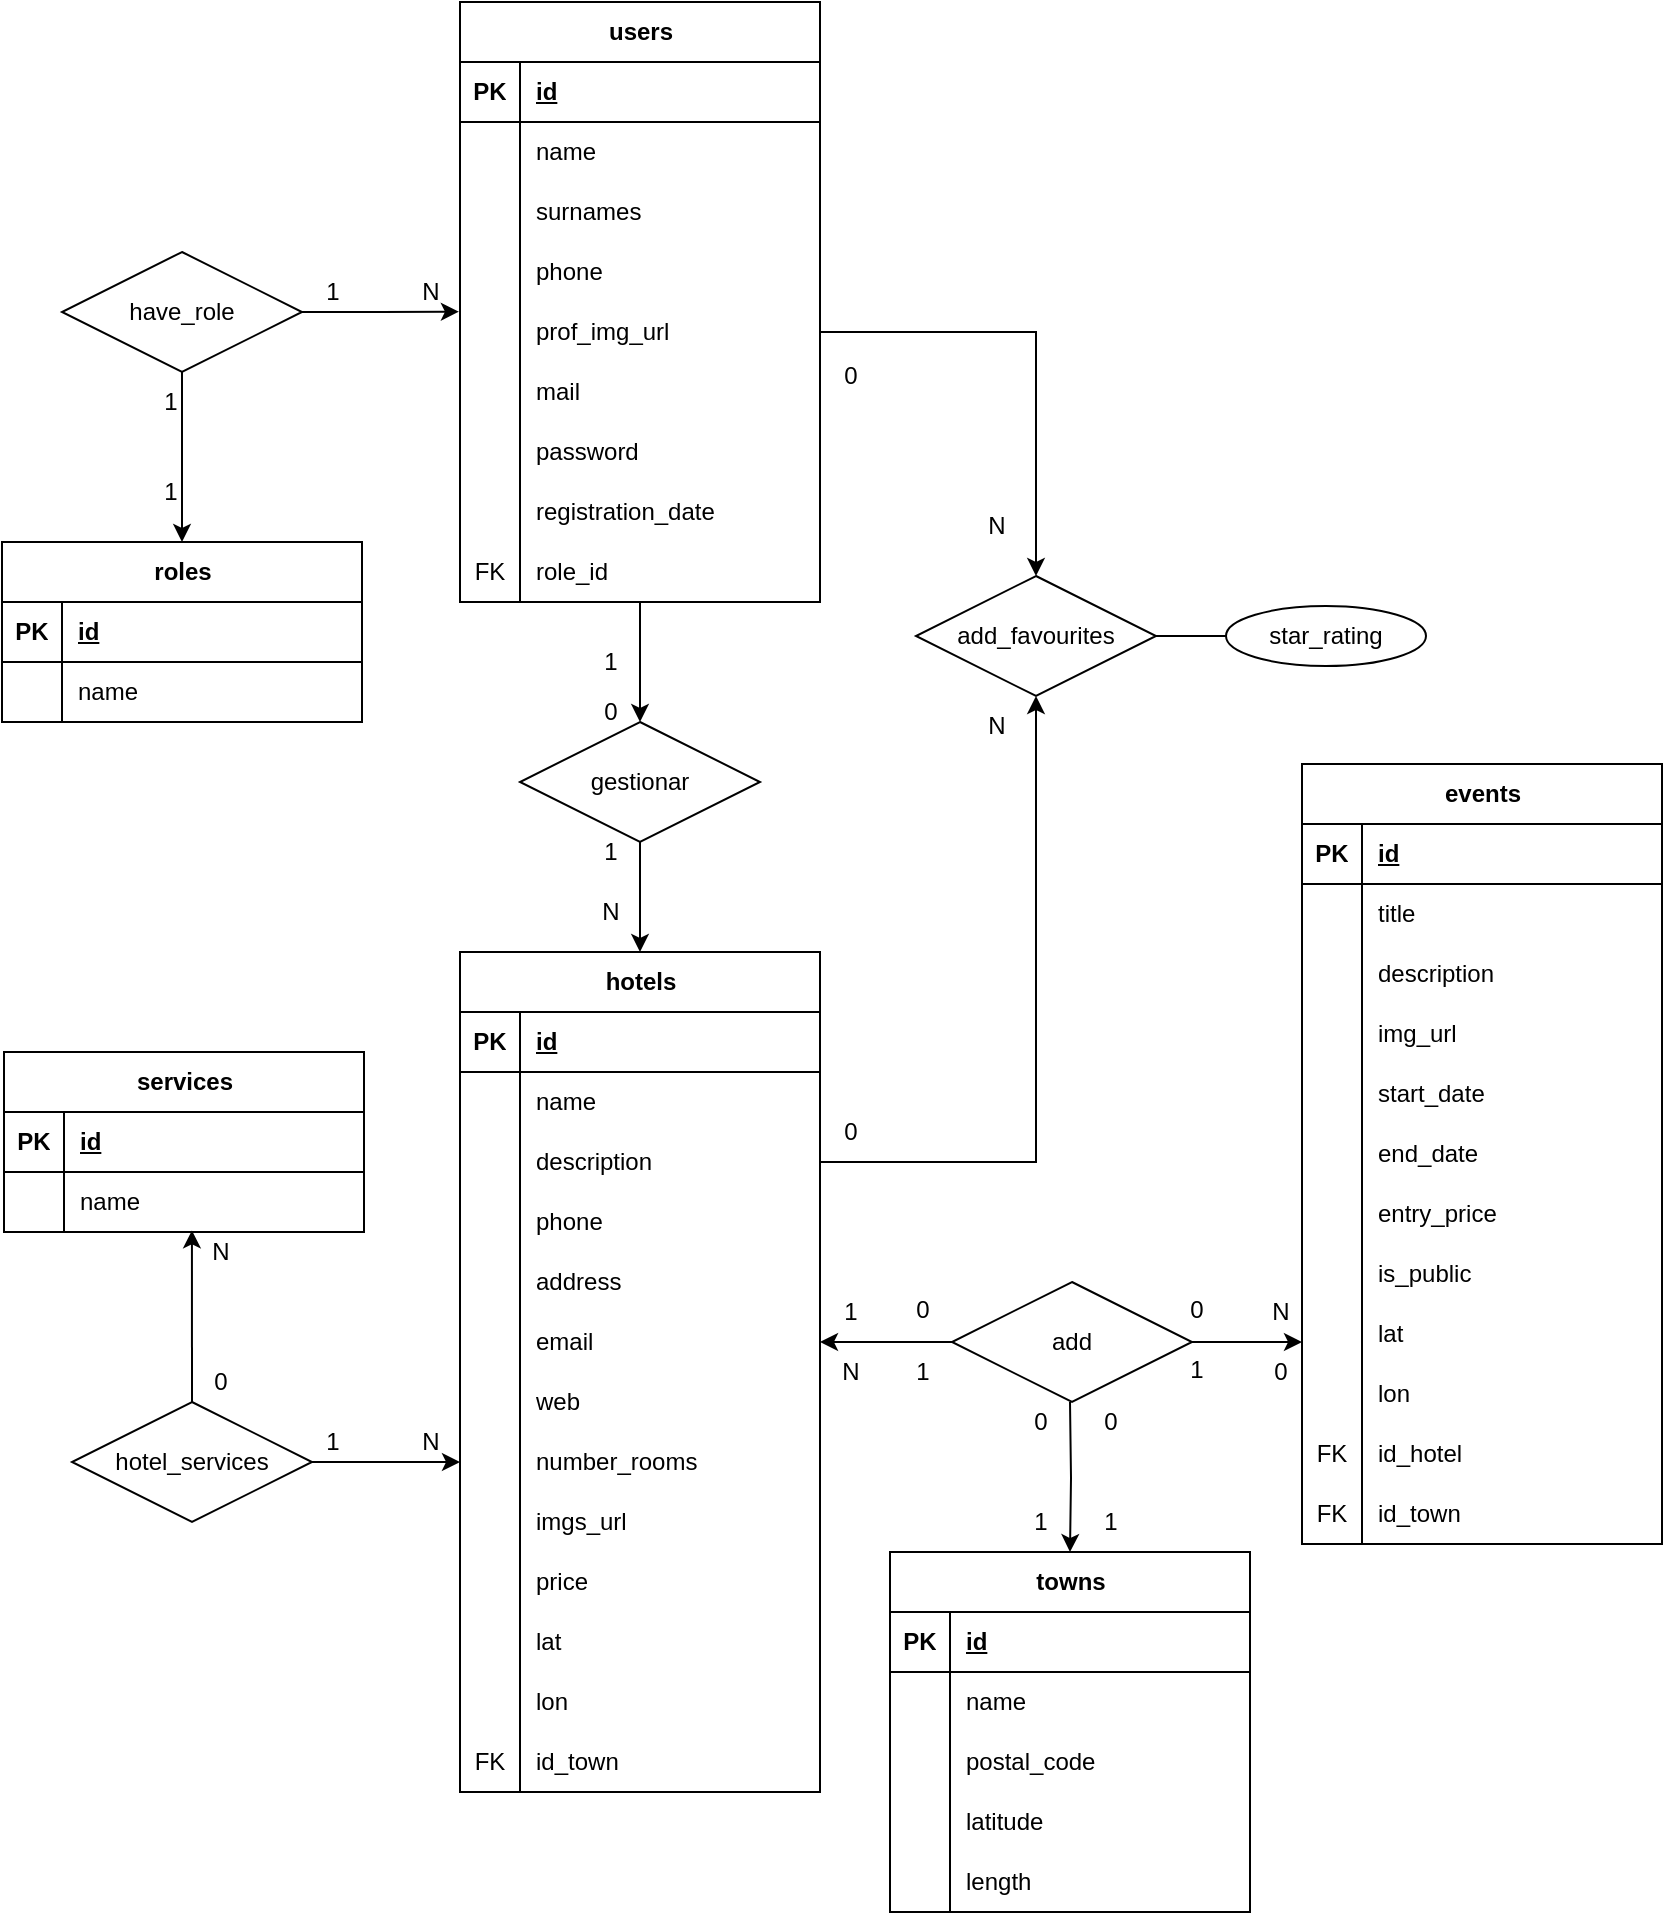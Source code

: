 <mxfile version="22.1.3" type="github">
  <diagram id="R2lEEEUBdFMjLlhIrx00" name="Page-1">
    <mxGraphModel dx="2085" dy="675" grid="1" gridSize="10" guides="1" tooltips="1" connect="1" arrows="1" fold="1" page="1" pageScale="1" pageWidth="850" pageHeight="1100" math="0" shadow="0" extFonts="Permanent Marker^https://fonts.googleapis.com/css?family=Permanent+Marker">
      <root>
        <mxCell id="0" />
        <mxCell id="1" parent="0" />
        <mxCell id="hOJU-VOxT2TKuae6SM4Y-1" value="users" style="shape=table;startSize=30;container=1;collapsible=1;childLayout=tableLayout;fixedRows=1;rowLines=0;fontStyle=1;align=center;resizeLast=1;html=1;" parent="1" vertex="1">
          <mxGeometry x="-610" y="60" width="180" height="300" as="geometry" />
        </mxCell>
        <mxCell id="hOJU-VOxT2TKuae6SM4Y-2" value="" style="shape=tableRow;horizontal=0;startSize=0;swimlaneHead=0;swimlaneBody=0;fillColor=none;collapsible=0;dropTarget=0;points=[[0,0.5],[1,0.5]];portConstraint=eastwest;top=0;left=0;right=0;bottom=1;" parent="hOJU-VOxT2TKuae6SM4Y-1" vertex="1">
          <mxGeometry y="30" width="180" height="30" as="geometry" />
        </mxCell>
        <mxCell id="hOJU-VOxT2TKuae6SM4Y-3" value="PK" style="shape=partialRectangle;connectable=0;fillColor=none;top=0;left=0;bottom=0;right=0;fontStyle=1;overflow=hidden;whiteSpace=wrap;html=1;" parent="hOJU-VOxT2TKuae6SM4Y-2" vertex="1">
          <mxGeometry width="30" height="30" as="geometry">
            <mxRectangle width="30" height="30" as="alternateBounds" />
          </mxGeometry>
        </mxCell>
        <mxCell id="hOJU-VOxT2TKuae6SM4Y-4" value="id" style="shape=partialRectangle;connectable=0;fillColor=none;top=0;left=0;bottom=0;right=0;align=left;spacingLeft=6;fontStyle=5;overflow=hidden;whiteSpace=wrap;html=1;" parent="hOJU-VOxT2TKuae6SM4Y-2" vertex="1">
          <mxGeometry x="30" width="150" height="30" as="geometry">
            <mxRectangle width="150" height="30" as="alternateBounds" />
          </mxGeometry>
        </mxCell>
        <mxCell id="hOJU-VOxT2TKuae6SM4Y-5" value="" style="shape=tableRow;horizontal=0;startSize=0;swimlaneHead=0;swimlaneBody=0;fillColor=none;collapsible=0;dropTarget=0;points=[[0,0.5],[1,0.5]];portConstraint=eastwest;top=0;left=0;right=0;bottom=0;" parent="hOJU-VOxT2TKuae6SM4Y-1" vertex="1">
          <mxGeometry y="60" width="180" height="30" as="geometry" />
        </mxCell>
        <mxCell id="hOJU-VOxT2TKuae6SM4Y-6" value="" style="shape=partialRectangle;connectable=0;fillColor=none;top=0;left=0;bottom=0;right=0;editable=1;overflow=hidden;whiteSpace=wrap;html=1;" parent="hOJU-VOxT2TKuae6SM4Y-5" vertex="1">
          <mxGeometry width="30" height="30" as="geometry">
            <mxRectangle width="30" height="30" as="alternateBounds" />
          </mxGeometry>
        </mxCell>
        <mxCell id="hOJU-VOxT2TKuae6SM4Y-7" value="name" style="shape=partialRectangle;connectable=0;fillColor=none;top=0;left=0;bottom=0;right=0;align=left;spacingLeft=6;overflow=hidden;whiteSpace=wrap;html=1;" parent="hOJU-VOxT2TKuae6SM4Y-5" vertex="1">
          <mxGeometry x="30" width="150" height="30" as="geometry">
            <mxRectangle width="150" height="30" as="alternateBounds" />
          </mxGeometry>
        </mxCell>
        <mxCell id="hOJU-VOxT2TKuae6SM4Y-8" value="" style="shape=tableRow;horizontal=0;startSize=0;swimlaneHead=0;swimlaneBody=0;fillColor=none;collapsible=0;dropTarget=0;points=[[0,0.5],[1,0.5]];portConstraint=eastwest;top=0;left=0;right=0;bottom=0;" parent="hOJU-VOxT2TKuae6SM4Y-1" vertex="1">
          <mxGeometry y="90" width="180" height="30" as="geometry" />
        </mxCell>
        <mxCell id="hOJU-VOxT2TKuae6SM4Y-9" value="" style="shape=partialRectangle;connectable=0;fillColor=none;top=0;left=0;bottom=0;right=0;editable=1;overflow=hidden;whiteSpace=wrap;html=1;" parent="hOJU-VOxT2TKuae6SM4Y-8" vertex="1">
          <mxGeometry width="30" height="30" as="geometry">
            <mxRectangle width="30" height="30" as="alternateBounds" />
          </mxGeometry>
        </mxCell>
        <mxCell id="hOJU-VOxT2TKuae6SM4Y-10" value="surnames" style="shape=partialRectangle;connectable=0;fillColor=none;top=0;left=0;bottom=0;right=0;align=left;spacingLeft=6;overflow=hidden;whiteSpace=wrap;html=1;" parent="hOJU-VOxT2TKuae6SM4Y-8" vertex="1">
          <mxGeometry x="30" width="150" height="30" as="geometry">
            <mxRectangle width="150" height="30" as="alternateBounds" />
          </mxGeometry>
        </mxCell>
        <mxCell id="hOJU-VOxT2TKuae6SM4Y-11" value="" style="shape=tableRow;horizontal=0;startSize=0;swimlaneHead=0;swimlaneBody=0;fillColor=none;collapsible=0;dropTarget=0;points=[[0,0.5],[1,0.5]];portConstraint=eastwest;top=0;left=0;right=0;bottom=0;" parent="hOJU-VOxT2TKuae6SM4Y-1" vertex="1">
          <mxGeometry y="120" width="180" height="30" as="geometry" />
        </mxCell>
        <mxCell id="hOJU-VOxT2TKuae6SM4Y-12" value="" style="shape=partialRectangle;connectable=0;fillColor=none;top=0;left=0;bottom=0;right=0;editable=1;overflow=hidden;whiteSpace=wrap;html=1;" parent="hOJU-VOxT2TKuae6SM4Y-11" vertex="1">
          <mxGeometry width="30" height="30" as="geometry">
            <mxRectangle width="30" height="30" as="alternateBounds" />
          </mxGeometry>
        </mxCell>
        <mxCell id="hOJU-VOxT2TKuae6SM4Y-13" value="phone" style="shape=partialRectangle;connectable=0;fillColor=none;top=0;left=0;bottom=0;right=0;align=left;spacingLeft=6;overflow=hidden;whiteSpace=wrap;html=1;" parent="hOJU-VOxT2TKuae6SM4Y-11" vertex="1">
          <mxGeometry x="30" width="150" height="30" as="geometry">
            <mxRectangle width="150" height="30" as="alternateBounds" />
          </mxGeometry>
        </mxCell>
        <mxCell id="hOJU-VOxT2TKuae6SM4Y-14" style="shape=tableRow;horizontal=0;startSize=0;swimlaneHead=0;swimlaneBody=0;fillColor=none;collapsible=0;dropTarget=0;points=[[0,0.5],[1,0.5]];portConstraint=eastwest;top=0;left=0;right=0;bottom=0;" parent="hOJU-VOxT2TKuae6SM4Y-1" vertex="1">
          <mxGeometry y="150" width="180" height="30" as="geometry" />
        </mxCell>
        <mxCell id="hOJU-VOxT2TKuae6SM4Y-15" style="shape=partialRectangle;connectable=0;fillColor=none;top=0;left=0;bottom=0;right=0;editable=1;overflow=hidden;whiteSpace=wrap;html=1;" parent="hOJU-VOxT2TKuae6SM4Y-14" vertex="1">
          <mxGeometry width="30" height="30" as="geometry">
            <mxRectangle width="30" height="30" as="alternateBounds" />
          </mxGeometry>
        </mxCell>
        <mxCell id="hOJU-VOxT2TKuae6SM4Y-16" value="prof_img_url" style="shape=partialRectangle;connectable=0;fillColor=none;top=0;left=0;bottom=0;right=0;align=left;spacingLeft=6;overflow=hidden;whiteSpace=wrap;html=1;" parent="hOJU-VOxT2TKuae6SM4Y-14" vertex="1">
          <mxGeometry x="30" width="150" height="30" as="geometry">
            <mxRectangle width="150" height="30" as="alternateBounds" />
          </mxGeometry>
        </mxCell>
        <mxCell id="hOJU-VOxT2TKuae6SM4Y-17" style="shape=tableRow;horizontal=0;startSize=0;swimlaneHead=0;swimlaneBody=0;fillColor=none;collapsible=0;dropTarget=0;points=[[0,0.5],[1,0.5]];portConstraint=eastwest;top=0;left=0;right=0;bottom=0;" parent="hOJU-VOxT2TKuae6SM4Y-1" vertex="1">
          <mxGeometry y="180" width="180" height="30" as="geometry" />
        </mxCell>
        <mxCell id="hOJU-VOxT2TKuae6SM4Y-18" style="shape=partialRectangle;connectable=0;fillColor=none;top=0;left=0;bottom=0;right=0;editable=1;overflow=hidden;whiteSpace=wrap;html=1;" parent="hOJU-VOxT2TKuae6SM4Y-17" vertex="1">
          <mxGeometry width="30" height="30" as="geometry">
            <mxRectangle width="30" height="30" as="alternateBounds" />
          </mxGeometry>
        </mxCell>
        <mxCell id="hOJU-VOxT2TKuae6SM4Y-19" value="mail" style="shape=partialRectangle;connectable=0;fillColor=none;top=0;left=0;bottom=0;right=0;align=left;spacingLeft=6;overflow=hidden;whiteSpace=wrap;html=1;" parent="hOJU-VOxT2TKuae6SM4Y-17" vertex="1">
          <mxGeometry x="30" width="150" height="30" as="geometry">
            <mxRectangle width="150" height="30" as="alternateBounds" />
          </mxGeometry>
        </mxCell>
        <mxCell id="hOJU-VOxT2TKuae6SM4Y-20" style="shape=tableRow;horizontal=0;startSize=0;swimlaneHead=0;swimlaneBody=0;fillColor=none;collapsible=0;dropTarget=0;points=[[0,0.5],[1,0.5]];portConstraint=eastwest;top=0;left=0;right=0;bottom=0;" parent="hOJU-VOxT2TKuae6SM4Y-1" vertex="1">
          <mxGeometry y="210" width="180" height="30" as="geometry" />
        </mxCell>
        <mxCell id="hOJU-VOxT2TKuae6SM4Y-21" style="shape=partialRectangle;connectable=0;fillColor=none;top=0;left=0;bottom=0;right=0;editable=1;overflow=hidden;whiteSpace=wrap;html=1;" parent="hOJU-VOxT2TKuae6SM4Y-20" vertex="1">
          <mxGeometry width="30" height="30" as="geometry">
            <mxRectangle width="30" height="30" as="alternateBounds" />
          </mxGeometry>
        </mxCell>
        <mxCell id="hOJU-VOxT2TKuae6SM4Y-22" value="password" style="shape=partialRectangle;connectable=0;fillColor=none;top=0;left=0;bottom=0;right=0;align=left;spacingLeft=6;overflow=hidden;whiteSpace=wrap;html=1;" parent="hOJU-VOxT2TKuae6SM4Y-20" vertex="1">
          <mxGeometry x="30" width="150" height="30" as="geometry">
            <mxRectangle width="150" height="30" as="alternateBounds" />
          </mxGeometry>
        </mxCell>
        <mxCell id="1pfDVs396CeREm1PhsZO-4" style="shape=tableRow;horizontal=0;startSize=0;swimlaneHead=0;swimlaneBody=0;fillColor=none;collapsible=0;dropTarget=0;points=[[0,0.5],[1,0.5]];portConstraint=eastwest;top=0;left=0;right=0;bottom=0;" parent="hOJU-VOxT2TKuae6SM4Y-1" vertex="1">
          <mxGeometry y="240" width="180" height="30" as="geometry" />
        </mxCell>
        <mxCell id="1pfDVs396CeREm1PhsZO-5" style="shape=partialRectangle;connectable=0;fillColor=none;top=0;left=0;bottom=0;right=0;editable=1;overflow=hidden;whiteSpace=wrap;html=1;" parent="1pfDVs396CeREm1PhsZO-4" vertex="1">
          <mxGeometry width="30" height="30" as="geometry">
            <mxRectangle width="30" height="30" as="alternateBounds" />
          </mxGeometry>
        </mxCell>
        <mxCell id="1pfDVs396CeREm1PhsZO-6" value="registration_date" style="shape=partialRectangle;connectable=0;fillColor=none;top=0;left=0;bottom=0;right=0;align=left;spacingLeft=6;overflow=hidden;whiteSpace=wrap;html=1;" parent="1pfDVs396CeREm1PhsZO-4" vertex="1">
          <mxGeometry x="30" width="150" height="30" as="geometry">
            <mxRectangle width="150" height="30" as="alternateBounds" />
          </mxGeometry>
        </mxCell>
        <mxCell id="k4NBhs3aSavx3fcmTrTa-103" style="shape=tableRow;horizontal=0;startSize=0;swimlaneHead=0;swimlaneBody=0;fillColor=none;collapsible=0;dropTarget=0;points=[[0,0.5],[1,0.5]];portConstraint=eastwest;top=0;left=0;right=0;bottom=0;" vertex="1" parent="hOJU-VOxT2TKuae6SM4Y-1">
          <mxGeometry y="270" width="180" height="30" as="geometry" />
        </mxCell>
        <mxCell id="k4NBhs3aSavx3fcmTrTa-104" value="FK" style="shape=partialRectangle;connectable=0;fillColor=none;top=0;left=0;bottom=0;right=0;editable=1;overflow=hidden;whiteSpace=wrap;html=1;" vertex="1" parent="k4NBhs3aSavx3fcmTrTa-103">
          <mxGeometry width="30" height="30" as="geometry">
            <mxRectangle width="30" height="30" as="alternateBounds" />
          </mxGeometry>
        </mxCell>
        <mxCell id="k4NBhs3aSavx3fcmTrTa-105" value="role_id" style="shape=partialRectangle;connectable=0;fillColor=none;top=0;left=0;bottom=0;right=0;align=left;spacingLeft=6;overflow=hidden;whiteSpace=wrap;html=1;" vertex="1" parent="k4NBhs3aSavx3fcmTrTa-103">
          <mxGeometry x="30" width="150" height="30" as="geometry">
            <mxRectangle width="150" height="30" as="alternateBounds" />
          </mxGeometry>
        </mxCell>
        <mxCell id="Bw0TD4khAujSeWxw84zv-106" style="rounded=0;orthogonalLoop=1;jettySize=auto;html=1;entryX=0.5;entryY=0;entryDx=0;entryDy=0;" parent="1" target="Bw0TD4khAujSeWxw84zv-8" edge="1">
          <mxGeometry relative="1" as="geometry">
            <mxPoint x="-520" y="360" as="sourcePoint" />
          </mxGeometry>
        </mxCell>
        <mxCell id="hOJU-VOxT2TKuae6SM4Y-68" value="events" style="shape=table;startSize=30;container=1;collapsible=1;childLayout=tableLayout;fixedRows=1;rowLines=0;fontStyle=1;align=center;resizeLast=1;html=1;" parent="1" vertex="1">
          <mxGeometry x="-189" y="441" width="180" height="390" as="geometry" />
        </mxCell>
        <mxCell id="hOJU-VOxT2TKuae6SM4Y-69" value="" style="shape=tableRow;horizontal=0;startSize=0;swimlaneHead=0;swimlaneBody=0;fillColor=none;collapsible=0;dropTarget=0;points=[[0,0.5],[1,0.5]];portConstraint=eastwest;top=0;left=0;right=0;bottom=1;" parent="hOJU-VOxT2TKuae6SM4Y-68" vertex="1">
          <mxGeometry y="30" width="180" height="30" as="geometry" />
        </mxCell>
        <mxCell id="hOJU-VOxT2TKuae6SM4Y-70" value="PK" style="shape=partialRectangle;connectable=0;fillColor=none;top=0;left=0;bottom=0;right=0;fontStyle=1;overflow=hidden;whiteSpace=wrap;html=1;" parent="hOJU-VOxT2TKuae6SM4Y-69" vertex="1">
          <mxGeometry width="30" height="30" as="geometry">
            <mxRectangle width="30" height="30" as="alternateBounds" />
          </mxGeometry>
        </mxCell>
        <mxCell id="hOJU-VOxT2TKuae6SM4Y-71" value="id" style="shape=partialRectangle;connectable=0;fillColor=none;top=0;left=0;bottom=0;right=0;align=left;spacingLeft=6;fontStyle=5;overflow=hidden;whiteSpace=wrap;html=1;" parent="hOJU-VOxT2TKuae6SM4Y-69" vertex="1">
          <mxGeometry x="30" width="150" height="30" as="geometry">
            <mxRectangle width="150" height="30" as="alternateBounds" />
          </mxGeometry>
        </mxCell>
        <mxCell id="hOJU-VOxT2TKuae6SM4Y-72" value="" style="shape=tableRow;horizontal=0;startSize=0;swimlaneHead=0;swimlaneBody=0;fillColor=none;collapsible=0;dropTarget=0;points=[[0,0.5],[1,0.5]];portConstraint=eastwest;top=0;left=0;right=0;bottom=0;" parent="hOJU-VOxT2TKuae6SM4Y-68" vertex="1">
          <mxGeometry y="60" width="180" height="30" as="geometry" />
        </mxCell>
        <mxCell id="hOJU-VOxT2TKuae6SM4Y-73" value="" style="shape=partialRectangle;connectable=0;fillColor=none;top=0;left=0;bottom=0;right=0;editable=1;overflow=hidden;whiteSpace=wrap;html=1;" parent="hOJU-VOxT2TKuae6SM4Y-72" vertex="1">
          <mxGeometry width="30" height="30" as="geometry">
            <mxRectangle width="30" height="30" as="alternateBounds" />
          </mxGeometry>
        </mxCell>
        <mxCell id="hOJU-VOxT2TKuae6SM4Y-74" value="title" style="shape=partialRectangle;connectable=0;fillColor=none;top=0;left=0;bottom=0;right=0;align=left;spacingLeft=6;overflow=hidden;whiteSpace=wrap;html=1;" parent="hOJU-VOxT2TKuae6SM4Y-72" vertex="1">
          <mxGeometry x="30" width="150" height="30" as="geometry">
            <mxRectangle width="150" height="30" as="alternateBounds" />
          </mxGeometry>
        </mxCell>
        <mxCell id="hOJU-VOxT2TKuae6SM4Y-75" value="" style="shape=tableRow;horizontal=0;startSize=0;swimlaneHead=0;swimlaneBody=0;fillColor=none;collapsible=0;dropTarget=0;points=[[0,0.5],[1,0.5]];portConstraint=eastwest;top=0;left=0;right=0;bottom=0;" parent="hOJU-VOxT2TKuae6SM4Y-68" vertex="1">
          <mxGeometry y="90" width="180" height="30" as="geometry" />
        </mxCell>
        <mxCell id="hOJU-VOxT2TKuae6SM4Y-76" value="" style="shape=partialRectangle;connectable=0;fillColor=none;top=0;left=0;bottom=0;right=0;editable=1;overflow=hidden;whiteSpace=wrap;html=1;" parent="hOJU-VOxT2TKuae6SM4Y-75" vertex="1">
          <mxGeometry width="30" height="30" as="geometry">
            <mxRectangle width="30" height="30" as="alternateBounds" />
          </mxGeometry>
        </mxCell>
        <mxCell id="hOJU-VOxT2TKuae6SM4Y-77" value="description" style="shape=partialRectangle;connectable=0;fillColor=none;top=0;left=0;bottom=0;right=0;align=left;spacingLeft=6;overflow=hidden;whiteSpace=wrap;html=1;" parent="hOJU-VOxT2TKuae6SM4Y-75" vertex="1">
          <mxGeometry x="30" width="150" height="30" as="geometry">
            <mxRectangle width="150" height="30" as="alternateBounds" />
          </mxGeometry>
        </mxCell>
        <mxCell id="hOJU-VOxT2TKuae6SM4Y-78" value="" style="shape=tableRow;horizontal=0;startSize=0;swimlaneHead=0;swimlaneBody=0;fillColor=none;collapsible=0;dropTarget=0;points=[[0,0.5],[1,0.5]];portConstraint=eastwest;top=0;left=0;right=0;bottom=0;" parent="hOJU-VOxT2TKuae6SM4Y-68" vertex="1">
          <mxGeometry y="120" width="180" height="30" as="geometry" />
        </mxCell>
        <mxCell id="hOJU-VOxT2TKuae6SM4Y-79" value="" style="shape=partialRectangle;connectable=0;fillColor=none;top=0;left=0;bottom=0;right=0;editable=1;overflow=hidden;whiteSpace=wrap;html=1;" parent="hOJU-VOxT2TKuae6SM4Y-78" vertex="1">
          <mxGeometry width="30" height="30" as="geometry">
            <mxRectangle width="30" height="30" as="alternateBounds" />
          </mxGeometry>
        </mxCell>
        <mxCell id="hOJU-VOxT2TKuae6SM4Y-80" value="img_url" style="shape=partialRectangle;connectable=0;fillColor=none;top=0;left=0;bottom=0;right=0;align=left;spacingLeft=6;overflow=hidden;whiteSpace=wrap;html=1;" parent="hOJU-VOxT2TKuae6SM4Y-78" vertex="1">
          <mxGeometry x="30" width="150" height="30" as="geometry">
            <mxRectangle width="150" height="30" as="alternateBounds" />
          </mxGeometry>
        </mxCell>
        <mxCell id="hOJU-VOxT2TKuae6SM4Y-81" style="shape=tableRow;horizontal=0;startSize=0;swimlaneHead=0;swimlaneBody=0;fillColor=none;collapsible=0;dropTarget=0;points=[[0,0.5],[1,0.5]];portConstraint=eastwest;top=0;left=0;right=0;bottom=0;" parent="hOJU-VOxT2TKuae6SM4Y-68" vertex="1">
          <mxGeometry y="150" width="180" height="30" as="geometry" />
        </mxCell>
        <mxCell id="hOJU-VOxT2TKuae6SM4Y-82" style="shape=partialRectangle;connectable=0;fillColor=none;top=0;left=0;bottom=0;right=0;editable=1;overflow=hidden;whiteSpace=wrap;html=1;" parent="hOJU-VOxT2TKuae6SM4Y-81" vertex="1">
          <mxGeometry width="30" height="30" as="geometry">
            <mxRectangle width="30" height="30" as="alternateBounds" />
          </mxGeometry>
        </mxCell>
        <mxCell id="hOJU-VOxT2TKuae6SM4Y-83" value="start_date" style="shape=partialRectangle;connectable=0;fillColor=none;top=0;left=0;bottom=0;right=0;align=left;spacingLeft=6;overflow=hidden;whiteSpace=wrap;html=1;" parent="hOJU-VOxT2TKuae6SM4Y-81" vertex="1">
          <mxGeometry x="30" width="150" height="30" as="geometry">
            <mxRectangle width="150" height="30" as="alternateBounds" />
          </mxGeometry>
        </mxCell>
        <mxCell id="k4NBhs3aSavx3fcmTrTa-61" style="shape=tableRow;horizontal=0;startSize=0;swimlaneHead=0;swimlaneBody=0;fillColor=none;collapsible=0;dropTarget=0;points=[[0,0.5],[1,0.5]];portConstraint=eastwest;top=0;left=0;right=0;bottom=0;" vertex="1" parent="hOJU-VOxT2TKuae6SM4Y-68">
          <mxGeometry y="180" width="180" height="30" as="geometry" />
        </mxCell>
        <mxCell id="k4NBhs3aSavx3fcmTrTa-62" style="shape=partialRectangle;connectable=0;fillColor=none;top=0;left=0;bottom=0;right=0;editable=1;overflow=hidden;whiteSpace=wrap;html=1;" vertex="1" parent="k4NBhs3aSavx3fcmTrTa-61">
          <mxGeometry width="30" height="30" as="geometry">
            <mxRectangle width="30" height="30" as="alternateBounds" />
          </mxGeometry>
        </mxCell>
        <mxCell id="k4NBhs3aSavx3fcmTrTa-63" value="end_date" style="shape=partialRectangle;connectable=0;fillColor=none;top=0;left=0;bottom=0;right=0;align=left;spacingLeft=6;overflow=hidden;whiteSpace=wrap;html=1;" vertex="1" parent="k4NBhs3aSavx3fcmTrTa-61">
          <mxGeometry x="30" width="150" height="30" as="geometry">
            <mxRectangle width="150" height="30" as="alternateBounds" />
          </mxGeometry>
        </mxCell>
        <mxCell id="hOJU-VOxT2TKuae6SM4Y-90" style="shape=tableRow;horizontal=0;startSize=0;swimlaneHead=0;swimlaneBody=0;fillColor=none;collapsible=0;dropTarget=0;points=[[0,0.5],[1,0.5]];portConstraint=eastwest;top=0;left=0;right=0;bottom=0;" parent="hOJU-VOxT2TKuae6SM4Y-68" vertex="1">
          <mxGeometry y="210" width="180" height="30" as="geometry" />
        </mxCell>
        <mxCell id="hOJU-VOxT2TKuae6SM4Y-91" style="shape=partialRectangle;connectable=0;fillColor=none;top=0;left=0;bottom=0;right=0;editable=1;overflow=hidden;whiteSpace=wrap;html=1;" parent="hOJU-VOxT2TKuae6SM4Y-90" vertex="1">
          <mxGeometry width="30" height="30" as="geometry">
            <mxRectangle width="30" height="30" as="alternateBounds" />
          </mxGeometry>
        </mxCell>
        <mxCell id="hOJU-VOxT2TKuae6SM4Y-92" value="entry_price" style="shape=partialRectangle;connectable=0;fillColor=none;top=0;left=0;bottom=0;right=0;align=left;spacingLeft=6;overflow=hidden;whiteSpace=wrap;html=1;" parent="hOJU-VOxT2TKuae6SM4Y-90" vertex="1">
          <mxGeometry x="30" width="150" height="30" as="geometry">
            <mxRectangle width="150" height="30" as="alternateBounds" />
          </mxGeometry>
        </mxCell>
        <mxCell id="hOJU-VOxT2TKuae6SM4Y-93" style="shape=tableRow;horizontal=0;startSize=0;swimlaneHead=0;swimlaneBody=0;fillColor=none;collapsible=0;dropTarget=0;points=[[0,0.5],[1,0.5]];portConstraint=eastwest;top=0;left=0;right=0;bottom=0;" parent="hOJU-VOxT2TKuae6SM4Y-68" vertex="1">
          <mxGeometry y="240" width="180" height="30" as="geometry" />
        </mxCell>
        <mxCell id="hOJU-VOxT2TKuae6SM4Y-94" style="shape=partialRectangle;connectable=0;fillColor=none;top=0;left=0;bottom=0;right=0;editable=1;overflow=hidden;whiteSpace=wrap;html=1;" parent="hOJU-VOxT2TKuae6SM4Y-93" vertex="1">
          <mxGeometry width="30" height="30" as="geometry">
            <mxRectangle width="30" height="30" as="alternateBounds" />
          </mxGeometry>
        </mxCell>
        <mxCell id="hOJU-VOxT2TKuae6SM4Y-95" value="is_public" style="shape=partialRectangle;connectable=0;fillColor=none;top=0;left=0;bottom=0;right=0;align=left;spacingLeft=6;overflow=hidden;whiteSpace=wrap;html=1;" parent="hOJU-VOxT2TKuae6SM4Y-93" vertex="1">
          <mxGeometry x="30" width="150" height="30" as="geometry">
            <mxRectangle width="150" height="30" as="alternateBounds" />
          </mxGeometry>
        </mxCell>
        <mxCell id="JW4lYERBbywSR2ZDO3bH-9" style="shape=tableRow;horizontal=0;startSize=0;swimlaneHead=0;swimlaneBody=0;fillColor=none;collapsible=0;dropTarget=0;points=[[0,0.5],[1,0.5]];portConstraint=eastwest;top=0;left=0;right=0;bottom=0;" parent="hOJU-VOxT2TKuae6SM4Y-68" vertex="1">
          <mxGeometry y="270" width="180" height="30" as="geometry" />
        </mxCell>
        <mxCell id="JW4lYERBbywSR2ZDO3bH-10" style="shape=partialRectangle;connectable=0;fillColor=none;top=0;left=0;bottom=0;right=0;editable=1;overflow=hidden;whiteSpace=wrap;html=1;" parent="JW4lYERBbywSR2ZDO3bH-9" vertex="1">
          <mxGeometry width="30" height="30" as="geometry">
            <mxRectangle width="30" height="30" as="alternateBounds" />
          </mxGeometry>
        </mxCell>
        <mxCell id="JW4lYERBbywSR2ZDO3bH-11" value="lat" style="shape=partialRectangle;connectable=0;fillColor=none;top=0;left=0;bottom=0;right=0;align=left;spacingLeft=6;overflow=hidden;whiteSpace=wrap;html=1;" parent="JW4lYERBbywSR2ZDO3bH-9" vertex="1">
          <mxGeometry x="30" width="150" height="30" as="geometry">
            <mxRectangle width="150" height="30" as="alternateBounds" />
          </mxGeometry>
        </mxCell>
        <mxCell id="JW4lYERBbywSR2ZDO3bH-15" style="shape=tableRow;horizontal=0;startSize=0;swimlaneHead=0;swimlaneBody=0;fillColor=none;collapsible=0;dropTarget=0;points=[[0,0.5],[1,0.5]];portConstraint=eastwest;top=0;left=0;right=0;bottom=0;" parent="hOJU-VOxT2TKuae6SM4Y-68" vertex="1">
          <mxGeometry y="300" width="180" height="30" as="geometry" />
        </mxCell>
        <mxCell id="JW4lYERBbywSR2ZDO3bH-16" style="shape=partialRectangle;connectable=0;fillColor=none;top=0;left=0;bottom=0;right=0;editable=1;overflow=hidden;whiteSpace=wrap;html=1;" parent="JW4lYERBbywSR2ZDO3bH-15" vertex="1">
          <mxGeometry width="30" height="30" as="geometry">
            <mxRectangle width="30" height="30" as="alternateBounds" />
          </mxGeometry>
        </mxCell>
        <mxCell id="JW4lYERBbywSR2ZDO3bH-17" value="lon" style="shape=partialRectangle;connectable=0;fillColor=none;top=0;left=0;bottom=0;right=0;align=left;spacingLeft=6;overflow=hidden;whiteSpace=wrap;html=1;" parent="JW4lYERBbywSR2ZDO3bH-15" vertex="1">
          <mxGeometry x="30" width="150" height="30" as="geometry">
            <mxRectangle width="150" height="30" as="alternateBounds" />
          </mxGeometry>
        </mxCell>
        <mxCell id="k4NBhs3aSavx3fcmTrTa-44" style="shape=tableRow;horizontal=0;startSize=0;swimlaneHead=0;swimlaneBody=0;fillColor=none;collapsible=0;dropTarget=0;points=[[0,0.5],[1,0.5]];portConstraint=eastwest;top=0;left=0;right=0;bottom=0;" vertex="1" parent="hOJU-VOxT2TKuae6SM4Y-68">
          <mxGeometry y="330" width="180" height="30" as="geometry" />
        </mxCell>
        <mxCell id="k4NBhs3aSavx3fcmTrTa-45" value="FK" style="shape=partialRectangle;connectable=0;fillColor=none;top=0;left=0;bottom=0;right=0;editable=1;overflow=hidden;whiteSpace=wrap;html=1;" vertex="1" parent="k4NBhs3aSavx3fcmTrTa-44">
          <mxGeometry width="30" height="30" as="geometry">
            <mxRectangle width="30" height="30" as="alternateBounds" />
          </mxGeometry>
        </mxCell>
        <mxCell id="k4NBhs3aSavx3fcmTrTa-46" value="id_hotel" style="shape=partialRectangle;connectable=0;fillColor=none;top=0;left=0;bottom=0;right=0;align=left;spacingLeft=6;overflow=hidden;whiteSpace=wrap;html=1;" vertex="1" parent="k4NBhs3aSavx3fcmTrTa-44">
          <mxGeometry x="30" width="150" height="30" as="geometry">
            <mxRectangle width="150" height="30" as="alternateBounds" />
          </mxGeometry>
        </mxCell>
        <mxCell id="k4NBhs3aSavx3fcmTrTa-51" style="shape=tableRow;horizontal=0;startSize=0;swimlaneHead=0;swimlaneBody=0;fillColor=none;collapsible=0;dropTarget=0;points=[[0,0.5],[1,0.5]];portConstraint=eastwest;top=0;left=0;right=0;bottom=0;" vertex="1" parent="hOJU-VOxT2TKuae6SM4Y-68">
          <mxGeometry y="360" width="180" height="30" as="geometry" />
        </mxCell>
        <mxCell id="k4NBhs3aSavx3fcmTrTa-52" value="FK" style="shape=partialRectangle;connectable=0;fillColor=none;top=0;left=0;bottom=0;right=0;editable=1;overflow=hidden;whiteSpace=wrap;html=1;" vertex="1" parent="k4NBhs3aSavx3fcmTrTa-51">
          <mxGeometry width="30" height="30" as="geometry">
            <mxRectangle width="30" height="30" as="alternateBounds" />
          </mxGeometry>
        </mxCell>
        <mxCell id="k4NBhs3aSavx3fcmTrTa-53" value="id_town" style="shape=partialRectangle;connectable=0;fillColor=none;top=0;left=0;bottom=0;right=0;align=left;spacingLeft=6;overflow=hidden;whiteSpace=wrap;html=1;" vertex="1" parent="k4NBhs3aSavx3fcmTrTa-51">
          <mxGeometry x="30" width="150" height="30" as="geometry">
            <mxRectangle width="150" height="30" as="alternateBounds" />
          </mxGeometry>
        </mxCell>
        <mxCell id="hOJU-VOxT2TKuae6SM4Y-117" value="hotels" style="shape=table;startSize=30;container=1;collapsible=1;childLayout=tableLayout;fixedRows=1;rowLines=0;fontStyle=1;align=center;resizeLast=1;html=1;" parent="1" vertex="1">
          <mxGeometry x="-610" y="535" width="180" height="420" as="geometry" />
        </mxCell>
        <mxCell id="hOJU-VOxT2TKuae6SM4Y-118" value="" style="shape=tableRow;horizontal=0;startSize=0;swimlaneHead=0;swimlaneBody=0;fillColor=none;collapsible=0;dropTarget=0;points=[[0,0.5],[1,0.5]];portConstraint=eastwest;top=0;left=0;right=0;bottom=1;" parent="hOJU-VOxT2TKuae6SM4Y-117" vertex="1">
          <mxGeometry y="30" width="180" height="30" as="geometry" />
        </mxCell>
        <mxCell id="hOJU-VOxT2TKuae6SM4Y-119" value="PK" style="shape=partialRectangle;connectable=0;fillColor=none;top=0;left=0;bottom=0;right=0;fontStyle=1;overflow=hidden;whiteSpace=wrap;html=1;" parent="hOJU-VOxT2TKuae6SM4Y-118" vertex="1">
          <mxGeometry width="30" height="30" as="geometry">
            <mxRectangle width="30" height="30" as="alternateBounds" />
          </mxGeometry>
        </mxCell>
        <mxCell id="hOJU-VOxT2TKuae6SM4Y-120" value="id" style="shape=partialRectangle;connectable=0;fillColor=none;top=0;left=0;bottom=0;right=0;align=left;spacingLeft=6;fontStyle=5;overflow=hidden;whiteSpace=wrap;html=1;" parent="hOJU-VOxT2TKuae6SM4Y-118" vertex="1">
          <mxGeometry x="30" width="150" height="30" as="geometry">
            <mxRectangle width="150" height="30" as="alternateBounds" />
          </mxGeometry>
        </mxCell>
        <mxCell id="hOJU-VOxT2TKuae6SM4Y-121" value="" style="shape=tableRow;horizontal=0;startSize=0;swimlaneHead=0;swimlaneBody=0;fillColor=none;collapsible=0;dropTarget=0;points=[[0,0.5],[1,0.5]];portConstraint=eastwest;top=0;left=0;right=0;bottom=0;" parent="hOJU-VOxT2TKuae6SM4Y-117" vertex="1">
          <mxGeometry y="60" width="180" height="30" as="geometry" />
        </mxCell>
        <mxCell id="hOJU-VOxT2TKuae6SM4Y-122" value="" style="shape=partialRectangle;connectable=0;fillColor=none;top=0;left=0;bottom=0;right=0;editable=1;overflow=hidden;whiteSpace=wrap;html=1;" parent="hOJU-VOxT2TKuae6SM4Y-121" vertex="1">
          <mxGeometry width="30" height="30" as="geometry">
            <mxRectangle width="30" height="30" as="alternateBounds" />
          </mxGeometry>
        </mxCell>
        <mxCell id="hOJU-VOxT2TKuae6SM4Y-123" value="name" style="shape=partialRectangle;connectable=0;fillColor=none;top=0;left=0;bottom=0;right=0;align=left;spacingLeft=6;overflow=hidden;whiteSpace=wrap;html=1;" parent="hOJU-VOxT2TKuae6SM4Y-121" vertex="1">
          <mxGeometry x="30" width="150" height="30" as="geometry">
            <mxRectangle width="150" height="30" as="alternateBounds" />
          </mxGeometry>
        </mxCell>
        <mxCell id="hOJU-VOxT2TKuae6SM4Y-124" value="" style="shape=tableRow;horizontal=0;startSize=0;swimlaneHead=0;swimlaneBody=0;fillColor=none;collapsible=0;dropTarget=0;points=[[0,0.5],[1,0.5]];portConstraint=eastwest;top=0;left=0;right=0;bottom=0;" parent="hOJU-VOxT2TKuae6SM4Y-117" vertex="1">
          <mxGeometry y="90" width="180" height="30" as="geometry" />
        </mxCell>
        <mxCell id="hOJU-VOxT2TKuae6SM4Y-125" value="" style="shape=partialRectangle;connectable=0;fillColor=none;top=0;left=0;bottom=0;right=0;editable=1;overflow=hidden;whiteSpace=wrap;html=1;" parent="hOJU-VOxT2TKuae6SM4Y-124" vertex="1">
          <mxGeometry width="30" height="30" as="geometry">
            <mxRectangle width="30" height="30" as="alternateBounds" />
          </mxGeometry>
        </mxCell>
        <mxCell id="hOJU-VOxT2TKuae6SM4Y-126" value="description" style="shape=partialRectangle;connectable=0;fillColor=none;top=0;left=0;bottom=0;right=0;align=left;spacingLeft=6;overflow=hidden;whiteSpace=wrap;html=1;" parent="hOJU-VOxT2TKuae6SM4Y-124" vertex="1">
          <mxGeometry x="30" width="150" height="30" as="geometry">
            <mxRectangle width="150" height="30" as="alternateBounds" />
          </mxGeometry>
        </mxCell>
        <mxCell id="hOJU-VOxT2TKuae6SM4Y-127" value="" style="shape=tableRow;horizontal=0;startSize=0;swimlaneHead=0;swimlaneBody=0;fillColor=none;collapsible=0;dropTarget=0;points=[[0,0.5],[1,0.5]];portConstraint=eastwest;top=0;left=0;right=0;bottom=0;" parent="hOJU-VOxT2TKuae6SM4Y-117" vertex="1">
          <mxGeometry y="120" width="180" height="30" as="geometry" />
        </mxCell>
        <mxCell id="hOJU-VOxT2TKuae6SM4Y-128" value="" style="shape=partialRectangle;connectable=0;fillColor=none;top=0;left=0;bottom=0;right=0;editable=1;overflow=hidden;whiteSpace=wrap;html=1;" parent="hOJU-VOxT2TKuae6SM4Y-127" vertex="1">
          <mxGeometry width="30" height="30" as="geometry">
            <mxRectangle width="30" height="30" as="alternateBounds" />
          </mxGeometry>
        </mxCell>
        <mxCell id="hOJU-VOxT2TKuae6SM4Y-129" value="phone" style="shape=partialRectangle;connectable=0;fillColor=none;top=0;left=0;bottom=0;right=0;align=left;spacingLeft=6;overflow=hidden;whiteSpace=wrap;html=1;" parent="hOJU-VOxT2TKuae6SM4Y-127" vertex="1">
          <mxGeometry x="30" width="150" height="30" as="geometry">
            <mxRectangle width="150" height="30" as="alternateBounds" />
          </mxGeometry>
        </mxCell>
        <mxCell id="hOJU-VOxT2TKuae6SM4Y-130" style="shape=tableRow;horizontal=0;startSize=0;swimlaneHead=0;swimlaneBody=0;fillColor=none;collapsible=0;dropTarget=0;points=[[0,0.5],[1,0.5]];portConstraint=eastwest;top=0;left=0;right=0;bottom=0;" parent="hOJU-VOxT2TKuae6SM4Y-117" vertex="1">
          <mxGeometry y="150" width="180" height="30" as="geometry" />
        </mxCell>
        <mxCell id="hOJU-VOxT2TKuae6SM4Y-131" style="shape=partialRectangle;connectable=0;fillColor=none;top=0;left=0;bottom=0;right=0;editable=1;overflow=hidden;whiteSpace=wrap;html=1;" parent="hOJU-VOxT2TKuae6SM4Y-130" vertex="1">
          <mxGeometry width="30" height="30" as="geometry">
            <mxRectangle width="30" height="30" as="alternateBounds" />
          </mxGeometry>
        </mxCell>
        <mxCell id="hOJU-VOxT2TKuae6SM4Y-132" value="address" style="shape=partialRectangle;connectable=0;fillColor=none;top=0;left=0;bottom=0;right=0;align=left;spacingLeft=6;overflow=hidden;whiteSpace=wrap;html=1;" parent="hOJU-VOxT2TKuae6SM4Y-130" vertex="1">
          <mxGeometry x="30" width="150" height="30" as="geometry">
            <mxRectangle width="150" height="30" as="alternateBounds" />
          </mxGeometry>
        </mxCell>
        <mxCell id="hOJU-VOxT2TKuae6SM4Y-139" style="shape=tableRow;horizontal=0;startSize=0;swimlaneHead=0;swimlaneBody=0;fillColor=none;collapsible=0;dropTarget=0;points=[[0,0.5],[1,0.5]];portConstraint=eastwest;top=0;left=0;right=0;bottom=0;" parent="hOJU-VOxT2TKuae6SM4Y-117" vertex="1">
          <mxGeometry y="180" width="180" height="30" as="geometry" />
        </mxCell>
        <mxCell id="hOJU-VOxT2TKuae6SM4Y-140" style="shape=partialRectangle;connectable=0;fillColor=none;top=0;left=0;bottom=0;right=0;editable=1;overflow=hidden;whiteSpace=wrap;html=1;" parent="hOJU-VOxT2TKuae6SM4Y-139" vertex="1">
          <mxGeometry width="30" height="30" as="geometry">
            <mxRectangle width="30" height="30" as="alternateBounds" />
          </mxGeometry>
        </mxCell>
        <mxCell id="hOJU-VOxT2TKuae6SM4Y-141" value="&lt;div style=&quot;text-align: justify;&quot;&gt;email&lt;/div&gt;" style="shape=partialRectangle;connectable=0;fillColor=none;top=0;left=0;bottom=0;right=0;align=left;spacingLeft=6;overflow=hidden;whiteSpace=wrap;html=1;" parent="hOJU-VOxT2TKuae6SM4Y-139" vertex="1">
          <mxGeometry x="30" width="150" height="30" as="geometry">
            <mxRectangle width="150" height="30" as="alternateBounds" />
          </mxGeometry>
        </mxCell>
        <mxCell id="hOJU-VOxT2TKuae6SM4Y-142" style="shape=tableRow;horizontal=0;startSize=0;swimlaneHead=0;swimlaneBody=0;fillColor=none;collapsible=0;dropTarget=0;points=[[0,0.5],[1,0.5]];portConstraint=eastwest;top=0;left=0;right=0;bottom=0;" parent="hOJU-VOxT2TKuae6SM4Y-117" vertex="1">
          <mxGeometry y="210" width="180" height="30" as="geometry" />
        </mxCell>
        <mxCell id="hOJU-VOxT2TKuae6SM4Y-143" style="shape=partialRectangle;connectable=0;fillColor=none;top=0;left=0;bottom=0;right=0;editable=1;overflow=hidden;whiteSpace=wrap;html=1;" parent="hOJU-VOxT2TKuae6SM4Y-142" vertex="1">
          <mxGeometry width="30" height="30" as="geometry">
            <mxRectangle width="30" height="30" as="alternateBounds" />
          </mxGeometry>
        </mxCell>
        <mxCell id="hOJU-VOxT2TKuae6SM4Y-144" value="web" style="shape=partialRectangle;connectable=0;fillColor=none;top=0;left=0;bottom=0;right=0;align=left;spacingLeft=6;overflow=hidden;whiteSpace=wrap;html=1;" parent="hOJU-VOxT2TKuae6SM4Y-142" vertex="1">
          <mxGeometry x="30" width="150" height="30" as="geometry">
            <mxRectangle width="150" height="30" as="alternateBounds" />
          </mxGeometry>
        </mxCell>
        <mxCell id="hOJU-VOxT2TKuae6SM4Y-154" style="shape=tableRow;horizontal=0;startSize=0;swimlaneHead=0;swimlaneBody=0;fillColor=none;collapsible=0;dropTarget=0;points=[[0,0.5],[1,0.5]];portConstraint=eastwest;top=0;left=0;right=0;bottom=0;" parent="hOJU-VOxT2TKuae6SM4Y-117" vertex="1">
          <mxGeometry y="240" width="180" height="30" as="geometry" />
        </mxCell>
        <mxCell id="hOJU-VOxT2TKuae6SM4Y-155" style="shape=partialRectangle;connectable=0;fillColor=none;top=0;left=0;bottom=0;right=0;editable=1;overflow=hidden;whiteSpace=wrap;html=1;" parent="hOJU-VOxT2TKuae6SM4Y-154" vertex="1">
          <mxGeometry width="30" height="30" as="geometry">
            <mxRectangle width="30" height="30" as="alternateBounds" />
          </mxGeometry>
        </mxCell>
        <mxCell id="hOJU-VOxT2TKuae6SM4Y-156" value="number_rooms" style="shape=partialRectangle;connectable=0;fillColor=none;top=0;left=0;bottom=0;right=0;align=left;spacingLeft=6;overflow=hidden;whiteSpace=wrap;html=1;" parent="hOJU-VOxT2TKuae6SM4Y-154" vertex="1">
          <mxGeometry x="30" width="150" height="30" as="geometry">
            <mxRectangle width="150" height="30" as="alternateBounds" />
          </mxGeometry>
        </mxCell>
        <mxCell id="hOJU-VOxT2TKuae6SM4Y-157" style="shape=tableRow;horizontal=0;startSize=0;swimlaneHead=0;swimlaneBody=0;fillColor=none;collapsible=0;dropTarget=0;points=[[0,0.5],[1,0.5]];portConstraint=eastwest;top=0;left=0;right=0;bottom=0;" parent="hOJU-VOxT2TKuae6SM4Y-117" vertex="1">
          <mxGeometry y="270" width="180" height="30" as="geometry" />
        </mxCell>
        <mxCell id="hOJU-VOxT2TKuae6SM4Y-158" style="shape=partialRectangle;connectable=0;fillColor=none;top=0;left=0;bottom=0;right=0;editable=1;overflow=hidden;whiteSpace=wrap;html=1;" parent="hOJU-VOxT2TKuae6SM4Y-157" vertex="1">
          <mxGeometry width="30" height="30" as="geometry">
            <mxRectangle width="30" height="30" as="alternateBounds" />
          </mxGeometry>
        </mxCell>
        <mxCell id="hOJU-VOxT2TKuae6SM4Y-159" value="imgs_url" style="shape=partialRectangle;connectable=0;fillColor=none;top=0;left=0;bottom=0;right=0;align=left;spacingLeft=6;overflow=hidden;whiteSpace=wrap;html=1;" parent="hOJU-VOxT2TKuae6SM4Y-157" vertex="1">
          <mxGeometry x="30" width="150" height="30" as="geometry">
            <mxRectangle width="150" height="30" as="alternateBounds" />
          </mxGeometry>
        </mxCell>
        <mxCell id="hOJU-VOxT2TKuae6SM4Y-163" style="shape=tableRow;horizontal=0;startSize=0;swimlaneHead=0;swimlaneBody=0;fillColor=none;collapsible=0;dropTarget=0;points=[[0,0.5],[1,0.5]];portConstraint=eastwest;top=0;left=0;right=0;bottom=0;" parent="hOJU-VOxT2TKuae6SM4Y-117" vertex="1">
          <mxGeometry y="300" width="180" height="30" as="geometry" />
        </mxCell>
        <mxCell id="hOJU-VOxT2TKuae6SM4Y-164" style="shape=partialRectangle;connectable=0;fillColor=none;top=0;left=0;bottom=0;right=0;editable=1;overflow=hidden;whiteSpace=wrap;html=1;" parent="hOJU-VOxT2TKuae6SM4Y-163" vertex="1">
          <mxGeometry width="30" height="30" as="geometry">
            <mxRectangle width="30" height="30" as="alternateBounds" />
          </mxGeometry>
        </mxCell>
        <mxCell id="hOJU-VOxT2TKuae6SM4Y-165" value="price" style="shape=partialRectangle;connectable=0;fillColor=none;top=0;left=0;bottom=0;right=0;align=left;spacingLeft=6;overflow=hidden;whiteSpace=wrap;html=1;" parent="hOJU-VOxT2TKuae6SM4Y-163" vertex="1">
          <mxGeometry x="30" width="150" height="30" as="geometry">
            <mxRectangle width="150" height="30" as="alternateBounds" />
          </mxGeometry>
        </mxCell>
        <mxCell id="k4NBhs3aSavx3fcmTrTa-40" style="shape=tableRow;horizontal=0;startSize=0;swimlaneHead=0;swimlaneBody=0;fillColor=none;collapsible=0;dropTarget=0;points=[[0,0.5],[1,0.5]];portConstraint=eastwest;top=0;left=0;right=0;bottom=0;" vertex="1" parent="hOJU-VOxT2TKuae6SM4Y-117">
          <mxGeometry y="330" width="180" height="30" as="geometry" />
        </mxCell>
        <mxCell id="k4NBhs3aSavx3fcmTrTa-41" style="shape=partialRectangle;connectable=0;fillColor=none;top=0;left=0;bottom=0;right=0;editable=1;overflow=hidden;whiteSpace=wrap;html=1;" vertex="1" parent="k4NBhs3aSavx3fcmTrTa-40">
          <mxGeometry width="30" height="30" as="geometry">
            <mxRectangle width="30" height="30" as="alternateBounds" />
          </mxGeometry>
        </mxCell>
        <mxCell id="k4NBhs3aSavx3fcmTrTa-42" value="lat" style="shape=partialRectangle;connectable=0;fillColor=none;top=0;left=0;bottom=0;right=0;align=left;spacingLeft=6;overflow=hidden;whiteSpace=wrap;html=1;" vertex="1" parent="k4NBhs3aSavx3fcmTrTa-40">
          <mxGeometry x="30" width="150" height="30" as="geometry">
            <mxRectangle width="150" height="30" as="alternateBounds" />
          </mxGeometry>
        </mxCell>
        <mxCell id="k4NBhs3aSavx3fcmTrTa-37" style="shape=tableRow;horizontal=0;startSize=0;swimlaneHead=0;swimlaneBody=0;fillColor=none;collapsible=0;dropTarget=0;points=[[0,0.5],[1,0.5]];portConstraint=eastwest;top=0;left=0;right=0;bottom=0;" vertex="1" parent="hOJU-VOxT2TKuae6SM4Y-117">
          <mxGeometry y="360" width="180" height="30" as="geometry" />
        </mxCell>
        <mxCell id="k4NBhs3aSavx3fcmTrTa-38" style="shape=partialRectangle;connectable=0;fillColor=none;top=0;left=0;bottom=0;right=0;editable=1;overflow=hidden;whiteSpace=wrap;html=1;" vertex="1" parent="k4NBhs3aSavx3fcmTrTa-37">
          <mxGeometry width="30" height="30" as="geometry">
            <mxRectangle width="30" height="30" as="alternateBounds" />
          </mxGeometry>
        </mxCell>
        <mxCell id="k4NBhs3aSavx3fcmTrTa-39" value="lon" style="shape=partialRectangle;connectable=0;fillColor=none;top=0;left=0;bottom=0;right=0;align=left;spacingLeft=6;overflow=hidden;whiteSpace=wrap;html=1;" vertex="1" parent="k4NBhs3aSavx3fcmTrTa-37">
          <mxGeometry x="30" width="150" height="30" as="geometry">
            <mxRectangle width="150" height="30" as="alternateBounds" />
          </mxGeometry>
        </mxCell>
        <mxCell id="k4NBhs3aSavx3fcmTrTa-54" style="shape=tableRow;horizontal=0;startSize=0;swimlaneHead=0;swimlaneBody=0;fillColor=none;collapsible=0;dropTarget=0;points=[[0,0.5],[1,0.5]];portConstraint=eastwest;top=0;left=0;right=0;bottom=0;" vertex="1" parent="hOJU-VOxT2TKuae6SM4Y-117">
          <mxGeometry y="390" width="180" height="30" as="geometry" />
        </mxCell>
        <mxCell id="k4NBhs3aSavx3fcmTrTa-55" value="FK" style="shape=partialRectangle;connectable=0;fillColor=none;top=0;left=0;bottom=0;right=0;editable=1;overflow=hidden;whiteSpace=wrap;html=1;" vertex="1" parent="k4NBhs3aSavx3fcmTrTa-54">
          <mxGeometry width="30" height="30" as="geometry">
            <mxRectangle width="30" height="30" as="alternateBounds" />
          </mxGeometry>
        </mxCell>
        <mxCell id="k4NBhs3aSavx3fcmTrTa-56" value="id_town" style="shape=partialRectangle;connectable=0;fillColor=none;top=0;left=0;bottom=0;right=0;align=left;spacingLeft=6;overflow=hidden;whiteSpace=wrap;html=1;" vertex="1" parent="k4NBhs3aSavx3fcmTrTa-54">
          <mxGeometry x="30" width="150" height="30" as="geometry">
            <mxRectangle width="150" height="30" as="alternateBounds" />
          </mxGeometry>
        </mxCell>
        <mxCell id="Bw0TD4khAujSeWxw84zv-6" style="edgeStyle=orthogonalEdgeStyle;rounded=0;orthogonalLoop=1;jettySize=auto;html=1;" parent="1" source="Bw0TD4khAujSeWxw84zv-4" target="JW4lYERBbywSR2ZDO3bH-9" edge="1">
          <mxGeometry relative="1" as="geometry">
            <Array as="points">
              <mxPoint x="-200" y="730" />
              <mxPoint x="-200" y="730" />
            </Array>
          </mxGeometry>
        </mxCell>
        <mxCell id="Bw0TD4khAujSeWxw84zv-86" style="edgeStyle=orthogonalEdgeStyle;rounded=0;orthogonalLoop=1;jettySize=auto;html=1;entryX=0.5;entryY=0;entryDx=0;entryDy=0;" parent="1" target="Bw0TD4khAujSeWxw84zv-38" edge="1">
          <mxGeometry relative="1" as="geometry">
            <mxPoint x="-265" y="820" as="targetPoint" />
            <mxPoint x="-305" y="760" as="sourcePoint" />
          </mxGeometry>
        </mxCell>
        <mxCell id="Bw0TD4khAujSeWxw84zv-92" style="edgeStyle=orthogonalEdgeStyle;rounded=0;orthogonalLoop=1;jettySize=auto;html=1;entryX=1;entryY=0.5;entryDx=0;entryDy=0;" parent="1" source="Bw0TD4khAujSeWxw84zv-4" target="hOJU-VOxT2TKuae6SM4Y-133" edge="1">
          <mxGeometry relative="1" as="geometry" />
        </mxCell>
        <mxCell id="k4NBhs3aSavx3fcmTrTa-43" style="edgeStyle=orthogonalEdgeStyle;rounded=0;orthogonalLoop=1;jettySize=auto;html=1;exitX=0;exitY=0.5;exitDx=0;exitDy=0;entryX=1;entryY=0.5;entryDx=0;entryDy=0;" edge="1" parent="1" source="Bw0TD4khAujSeWxw84zv-4" target="hOJU-VOxT2TKuae6SM4Y-139">
          <mxGeometry relative="1" as="geometry" />
        </mxCell>
        <mxCell id="Bw0TD4khAujSeWxw84zv-4" value="add" style="shape=rhombus;perimeter=rhombusPerimeter;whiteSpace=wrap;html=1;align=center;" parent="1" vertex="1">
          <mxGeometry x="-364" y="700" width="120" height="60" as="geometry" />
        </mxCell>
        <mxCell id="Bw0TD4khAujSeWxw84zv-104" style="edgeStyle=orthogonalEdgeStyle;rounded=0;orthogonalLoop=1;jettySize=auto;html=1;" parent="1" source="Bw0TD4khAujSeWxw84zv-8" target="hOJU-VOxT2TKuae6SM4Y-117" edge="1">
          <mxGeometry relative="1" as="geometry" />
        </mxCell>
        <mxCell id="Bw0TD4khAujSeWxw84zv-8" value="gestionar" style="shape=rhombus;perimeter=rhombusPerimeter;whiteSpace=wrap;html=1;align=center;" parent="1" vertex="1">
          <mxGeometry x="-580" y="420" width="120" height="60" as="geometry" />
        </mxCell>
        <mxCell id="Bw0TD4khAujSeWxw84zv-38" value="towns" style="shape=table;startSize=30;container=1;collapsible=1;childLayout=tableLayout;fixedRows=1;rowLines=0;fontStyle=1;align=center;resizeLast=1;html=1;" parent="1" vertex="1">
          <mxGeometry x="-395" y="835" width="180" height="180" as="geometry" />
        </mxCell>
        <mxCell id="Bw0TD4khAujSeWxw84zv-39" value="" style="shape=tableRow;horizontal=0;startSize=0;swimlaneHead=0;swimlaneBody=0;fillColor=none;collapsible=0;dropTarget=0;points=[[0,0.5],[1,0.5]];portConstraint=eastwest;top=0;left=0;right=0;bottom=1;" parent="Bw0TD4khAujSeWxw84zv-38" vertex="1">
          <mxGeometry y="30" width="180" height="30" as="geometry" />
        </mxCell>
        <mxCell id="Bw0TD4khAujSeWxw84zv-40" value="PK" style="shape=partialRectangle;connectable=0;fillColor=none;top=0;left=0;bottom=0;right=0;fontStyle=1;overflow=hidden;whiteSpace=wrap;html=1;" parent="Bw0TD4khAujSeWxw84zv-39" vertex="1">
          <mxGeometry width="30" height="30" as="geometry">
            <mxRectangle width="30" height="30" as="alternateBounds" />
          </mxGeometry>
        </mxCell>
        <mxCell id="Bw0TD4khAujSeWxw84zv-41" value="id" style="shape=partialRectangle;connectable=0;fillColor=none;top=0;left=0;bottom=0;right=0;align=left;spacingLeft=6;fontStyle=5;overflow=hidden;whiteSpace=wrap;html=1;" parent="Bw0TD4khAujSeWxw84zv-39" vertex="1">
          <mxGeometry x="30" width="150" height="30" as="geometry">
            <mxRectangle width="150" height="30" as="alternateBounds" />
          </mxGeometry>
        </mxCell>
        <mxCell id="Bw0TD4khAujSeWxw84zv-42" value="" style="shape=tableRow;horizontal=0;startSize=0;swimlaneHead=0;swimlaneBody=0;fillColor=none;collapsible=0;dropTarget=0;points=[[0,0.5],[1,0.5]];portConstraint=eastwest;top=0;left=0;right=0;bottom=0;" parent="Bw0TD4khAujSeWxw84zv-38" vertex="1">
          <mxGeometry y="60" width="180" height="30" as="geometry" />
        </mxCell>
        <mxCell id="Bw0TD4khAujSeWxw84zv-43" value="" style="shape=partialRectangle;connectable=0;fillColor=none;top=0;left=0;bottom=0;right=0;editable=1;overflow=hidden;whiteSpace=wrap;html=1;" parent="Bw0TD4khAujSeWxw84zv-42" vertex="1">
          <mxGeometry width="30" height="30" as="geometry">
            <mxRectangle width="30" height="30" as="alternateBounds" />
          </mxGeometry>
        </mxCell>
        <mxCell id="Bw0TD4khAujSeWxw84zv-44" value="name" style="shape=partialRectangle;connectable=0;fillColor=none;top=0;left=0;bottom=0;right=0;align=left;spacingLeft=6;overflow=hidden;whiteSpace=wrap;html=1;" parent="Bw0TD4khAujSeWxw84zv-42" vertex="1">
          <mxGeometry x="30" width="150" height="30" as="geometry">
            <mxRectangle width="150" height="30" as="alternateBounds" />
          </mxGeometry>
        </mxCell>
        <mxCell id="Bw0TD4khAujSeWxw84zv-45" value="" style="shape=tableRow;horizontal=0;startSize=0;swimlaneHead=0;swimlaneBody=0;fillColor=none;collapsible=0;dropTarget=0;points=[[0,0.5],[1,0.5]];portConstraint=eastwest;top=0;left=0;right=0;bottom=0;" parent="Bw0TD4khAujSeWxw84zv-38" vertex="1">
          <mxGeometry y="90" width="180" height="30" as="geometry" />
        </mxCell>
        <mxCell id="Bw0TD4khAujSeWxw84zv-46" value="" style="shape=partialRectangle;connectable=0;fillColor=none;top=0;left=0;bottom=0;right=0;editable=1;overflow=hidden;whiteSpace=wrap;html=1;" parent="Bw0TD4khAujSeWxw84zv-45" vertex="1">
          <mxGeometry width="30" height="30" as="geometry">
            <mxRectangle width="30" height="30" as="alternateBounds" />
          </mxGeometry>
        </mxCell>
        <mxCell id="Bw0TD4khAujSeWxw84zv-47" value="postal_code" style="shape=partialRectangle;connectable=0;fillColor=none;top=0;left=0;bottom=0;right=0;align=left;spacingLeft=6;overflow=hidden;whiteSpace=wrap;html=1;" parent="Bw0TD4khAujSeWxw84zv-45" vertex="1">
          <mxGeometry x="30" width="150" height="30" as="geometry">
            <mxRectangle width="150" height="30" as="alternateBounds" />
          </mxGeometry>
        </mxCell>
        <mxCell id="Bw0TD4khAujSeWxw84zv-54" style="shape=tableRow;horizontal=0;startSize=0;swimlaneHead=0;swimlaneBody=0;fillColor=none;collapsible=0;dropTarget=0;points=[[0,0.5],[1,0.5]];portConstraint=eastwest;top=0;left=0;right=0;bottom=0;" parent="Bw0TD4khAujSeWxw84zv-38" vertex="1">
          <mxGeometry y="120" width="180" height="30" as="geometry" />
        </mxCell>
        <mxCell id="Bw0TD4khAujSeWxw84zv-55" style="shape=partialRectangle;connectable=0;fillColor=none;top=0;left=0;bottom=0;right=0;editable=1;overflow=hidden;whiteSpace=wrap;html=1;" parent="Bw0TD4khAujSeWxw84zv-54" vertex="1">
          <mxGeometry width="30" height="30" as="geometry">
            <mxRectangle width="30" height="30" as="alternateBounds" />
          </mxGeometry>
        </mxCell>
        <mxCell id="Bw0TD4khAujSeWxw84zv-56" value="latitude" style="shape=partialRectangle;connectable=0;fillColor=none;top=0;left=0;bottom=0;right=0;align=left;spacingLeft=6;overflow=hidden;whiteSpace=wrap;html=1;" parent="Bw0TD4khAujSeWxw84zv-54" vertex="1">
          <mxGeometry x="30" width="150" height="30" as="geometry">
            <mxRectangle width="150" height="30" as="alternateBounds" />
          </mxGeometry>
        </mxCell>
        <mxCell id="Bw0TD4khAujSeWxw84zv-57" style="shape=tableRow;horizontal=0;startSize=0;swimlaneHead=0;swimlaneBody=0;fillColor=none;collapsible=0;dropTarget=0;points=[[0,0.5],[1,0.5]];portConstraint=eastwest;top=0;left=0;right=0;bottom=0;" parent="Bw0TD4khAujSeWxw84zv-38" vertex="1">
          <mxGeometry y="150" width="180" height="30" as="geometry" />
        </mxCell>
        <mxCell id="Bw0TD4khAujSeWxw84zv-58" style="shape=partialRectangle;connectable=0;fillColor=none;top=0;left=0;bottom=0;right=0;editable=1;overflow=hidden;whiteSpace=wrap;html=1;" parent="Bw0TD4khAujSeWxw84zv-57" vertex="1">
          <mxGeometry width="30" height="30" as="geometry">
            <mxRectangle width="30" height="30" as="alternateBounds" />
          </mxGeometry>
        </mxCell>
        <mxCell id="Bw0TD4khAujSeWxw84zv-59" value="length" style="shape=partialRectangle;connectable=0;fillColor=none;top=0;left=0;bottom=0;right=0;align=left;spacingLeft=6;overflow=hidden;whiteSpace=wrap;html=1;" parent="Bw0TD4khAujSeWxw84zv-57" vertex="1">
          <mxGeometry x="30" width="150" height="30" as="geometry">
            <mxRectangle width="150" height="30" as="alternateBounds" />
          </mxGeometry>
        </mxCell>
        <mxCell id="Bw0TD4khAujSeWxw84zv-60" value="N" style="text;html=1;align=center;verticalAlign=middle;resizable=0;points=[];autosize=1;strokeColor=none;fillColor=none;" parent="1" vertex="1">
          <mxGeometry x="-430" y="730" width="30" height="30" as="geometry" />
        </mxCell>
        <mxCell id="Bw0TD4khAujSeWxw84zv-83" value="0" style="text;html=1;align=center;verticalAlign=middle;resizable=0;points=[];autosize=1;strokeColor=none;fillColor=none;" parent="1" vertex="1">
          <mxGeometry x="-394" y="699" width="30" height="30" as="geometry" />
        </mxCell>
        <mxCell id="Bw0TD4khAujSeWxw84zv-84" value="0" style="text;html=1;align=center;verticalAlign=middle;resizable=0;points=[];autosize=1;strokeColor=none;fillColor=none;" parent="1" vertex="1">
          <mxGeometry x="-257" y="699" width="30" height="30" as="geometry" />
        </mxCell>
        <mxCell id="Bw0TD4khAujSeWxw84zv-85" value="N" style="text;html=1;align=center;verticalAlign=middle;resizable=0;points=[];autosize=1;strokeColor=none;fillColor=none;" parent="1" vertex="1">
          <mxGeometry x="-215" y="700" width="30" height="30" as="geometry" />
        </mxCell>
        <mxCell id="Bw0TD4khAujSeWxw84zv-88" value="0" style="text;html=1;align=center;verticalAlign=middle;resizable=0;points=[];autosize=1;strokeColor=none;fillColor=none;" parent="1" vertex="1">
          <mxGeometry x="-335" y="755" width="30" height="30" as="geometry" />
        </mxCell>
        <mxCell id="Bw0TD4khAujSeWxw84zv-89" value="1" style="text;html=1;align=center;verticalAlign=middle;resizable=0;points=[];autosize=1;strokeColor=none;fillColor=none;" parent="1" vertex="1">
          <mxGeometry x="-335" y="805" width="30" height="30" as="geometry" />
        </mxCell>
        <mxCell id="Bw0TD4khAujSeWxw84zv-10" style="rounded=0;orthogonalLoop=1;jettySize=auto;html=1;entryX=0.5;entryY=0;entryDx=0;entryDy=0;exitX=0.5;exitY=0.975;exitDx=0;exitDy=0;exitPerimeter=0;" parent="1" target="Bw0TD4khAujSeWxw84zv-8" edge="1">
          <mxGeometry relative="1" as="geometry" />
        </mxCell>
        <mxCell id="Bw0TD4khAujSeWxw84zv-110" value="0" style="text;html=1;align=center;verticalAlign=middle;resizable=0;points=[];autosize=1;strokeColor=none;fillColor=none;" parent="1" vertex="1">
          <mxGeometry x="-300" y="755" width="30" height="30" as="geometry" />
        </mxCell>
        <mxCell id="Bw0TD4khAujSeWxw84zv-112" value="1" style="text;html=1;align=center;verticalAlign=middle;resizable=0;points=[];autosize=1;strokeColor=none;fillColor=none;" parent="1" vertex="1">
          <mxGeometry x="-300" y="805" width="30" height="30" as="geometry" />
        </mxCell>
        <mxCell id="JW4lYERBbywSR2ZDO3bH-19" value="1" style="text;html=1;align=center;verticalAlign=middle;resizable=0;points=[];autosize=1;strokeColor=none;fillColor=none;" parent="1" vertex="1">
          <mxGeometry x="-394" y="730" width="30" height="30" as="geometry" />
        </mxCell>
        <mxCell id="JW4lYERBbywSR2ZDO3bH-21" value="1" style="text;html=1;align=center;verticalAlign=middle;resizable=0;points=[];autosize=1;strokeColor=none;fillColor=none;" parent="1" vertex="1">
          <mxGeometry x="-430" y="700" width="30" height="30" as="geometry" />
        </mxCell>
        <mxCell id="JW4lYERBbywSR2ZDO3bH-62" style="rounded=0;orthogonalLoop=1;jettySize=auto;html=1;exitX=1;exitY=0.5;exitDx=0;exitDy=0;entryX=0.5;entryY=0;entryDx=0;entryDy=0;edgeStyle=orthogonalEdgeStyle;" parent="1" source="hOJU-VOxT2TKuae6SM4Y-14" target="JW4lYERBbywSR2ZDO3bH-64" edge="1">
          <mxGeometry relative="1" as="geometry">
            <mxPoint x="63" y="660" as="targetPoint" />
          </mxGeometry>
        </mxCell>
        <mxCell id="JW4lYERBbywSR2ZDO3bH-63" style="rounded=0;orthogonalLoop=1;jettySize=auto;html=1;exitX=1;exitY=0.5;exitDx=0;exitDy=0;entryX=0.5;entryY=1;entryDx=0;entryDy=0;edgeStyle=orthogonalEdgeStyle;" parent="1" source="hOJU-VOxT2TKuae6SM4Y-124" target="JW4lYERBbywSR2ZDO3bH-64" edge="1">
          <mxGeometry relative="1" as="geometry">
            <mxPoint x="63" y="720" as="targetPoint" />
          </mxGeometry>
        </mxCell>
        <mxCell id="JW4lYERBbywSR2ZDO3bH-64" value="add_favourites" style="shape=rhombus;perimeter=rhombusPerimeter;whiteSpace=wrap;html=1;align=center;" parent="1" vertex="1">
          <mxGeometry x="-382" y="347" width="120" height="60" as="geometry" />
        </mxCell>
        <mxCell id="JW4lYERBbywSR2ZDO3bH-66" value="1" style="text;html=1;align=center;verticalAlign=middle;resizable=0;points=[];autosize=1;strokeColor=none;fillColor=none;" parent="1" vertex="1">
          <mxGeometry x="-257" y="729" width="30" height="30" as="geometry" />
        </mxCell>
        <mxCell id="JW4lYERBbywSR2ZDO3bH-67" value="0" style="text;html=1;align=center;verticalAlign=middle;resizable=0;points=[];autosize=1;strokeColor=none;fillColor=none;" parent="1" vertex="1">
          <mxGeometry x="-215" y="730" width="30" height="30" as="geometry" />
        </mxCell>
        <mxCell id="JW4lYERBbywSR2ZDO3bH-68" value="N" style="text;html=1;align=center;verticalAlign=middle;resizable=0;points=[];autosize=1;strokeColor=none;fillColor=none;" parent="1" vertex="1">
          <mxGeometry x="-357" y="407" width="30" height="30" as="geometry" />
        </mxCell>
        <mxCell id="JW4lYERBbywSR2ZDO3bH-70" value="0" style="text;html=1;align=center;verticalAlign=middle;resizable=0;points=[];autosize=1;strokeColor=none;fillColor=none;" parent="1" vertex="1">
          <mxGeometry x="-430" y="610" width="30" height="30" as="geometry" />
        </mxCell>
        <mxCell id="JW4lYERBbywSR2ZDO3bH-75" value="N" style="text;html=1;align=center;verticalAlign=middle;resizable=0;points=[];autosize=1;strokeColor=none;fillColor=none;" parent="1" vertex="1">
          <mxGeometry x="-357" y="307" width="30" height="30" as="geometry" />
        </mxCell>
        <mxCell id="JW4lYERBbywSR2ZDO3bH-76" value="0" style="text;html=1;align=center;verticalAlign=middle;resizable=0;points=[];autosize=1;strokeColor=none;fillColor=none;" parent="1" vertex="1">
          <mxGeometry x="-430" y="232" width="30" height="30" as="geometry" />
        </mxCell>
        <mxCell id="k4NBhs3aSavx3fcmTrTa-1" value="services" style="shape=table;startSize=30;container=1;collapsible=1;childLayout=tableLayout;fixedRows=1;rowLines=0;fontStyle=1;align=center;resizeLast=1;html=1;" vertex="1" parent="1">
          <mxGeometry x="-838" y="585" width="180" height="90" as="geometry" />
        </mxCell>
        <mxCell id="k4NBhs3aSavx3fcmTrTa-2" value="" style="shape=tableRow;horizontal=0;startSize=0;swimlaneHead=0;swimlaneBody=0;fillColor=none;collapsible=0;dropTarget=0;points=[[0,0.5],[1,0.5]];portConstraint=eastwest;top=0;left=0;right=0;bottom=1;" vertex="1" parent="k4NBhs3aSavx3fcmTrTa-1">
          <mxGeometry y="30" width="180" height="30" as="geometry" />
        </mxCell>
        <mxCell id="k4NBhs3aSavx3fcmTrTa-3" value="PK" style="shape=partialRectangle;connectable=0;fillColor=none;top=0;left=0;bottom=0;right=0;fontStyle=1;overflow=hidden;whiteSpace=wrap;html=1;" vertex="1" parent="k4NBhs3aSavx3fcmTrTa-2">
          <mxGeometry width="30" height="30" as="geometry">
            <mxRectangle width="30" height="30" as="alternateBounds" />
          </mxGeometry>
        </mxCell>
        <mxCell id="k4NBhs3aSavx3fcmTrTa-4" value="id" style="shape=partialRectangle;connectable=0;fillColor=none;top=0;left=0;bottom=0;right=0;align=left;spacingLeft=6;fontStyle=5;overflow=hidden;whiteSpace=wrap;html=1;" vertex="1" parent="k4NBhs3aSavx3fcmTrTa-2">
          <mxGeometry x="30" width="150" height="30" as="geometry">
            <mxRectangle width="150" height="30" as="alternateBounds" />
          </mxGeometry>
        </mxCell>
        <mxCell id="k4NBhs3aSavx3fcmTrTa-5" value="" style="shape=tableRow;horizontal=0;startSize=0;swimlaneHead=0;swimlaneBody=0;fillColor=none;collapsible=0;dropTarget=0;points=[[0,0.5],[1,0.5]];portConstraint=eastwest;top=0;left=0;right=0;bottom=0;" vertex="1" parent="k4NBhs3aSavx3fcmTrTa-1">
          <mxGeometry y="60" width="180" height="30" as="geometry" />
        </mxCell>
        <mxCell id="k4NBhs3aSavx3fcmTrTa-6" value="" style="shape=partialRectangle;connectable=0;fillColor=none;top=0;left=0;bottom=0;right=0;editable=1;overflow=hidden;whiteSpace=wrap;html=1;" vertex="1" parent="k4NBhs3aSavx3fcmTrTa-5">
          <mxGeometry width="30" height="30" as="geometry">
            <mxRectangle width="30" height="30" as="alternateBounds" />
          </mxGeometry>
        </mxCell>
        <mxCell id="k4NBhs3aSavx3fcmTrTa-7" value="name" style="shape=partialRectangle;connectable=0;fillColor=none;top=0;left=0;bottom=0;right=0;align=left;spacingLeft=6;overflow=hidden;whiteSpace=wrap;html=1;" vertex="1" parent="k4NBhs3aSavx3fcmTrTa-5">
          <mxGeometry x="30" width="150" height="30" as="geometry">
            <mxRectangle width="150" height="30" as="alternateBounds" />
          </mxGeometry>
        </mxCell>
        <mxCell id="k4NBhs3aSavx3fcmTrTa-23" value="hotel_services" style="shape=rhombus;perimeter=rhombusPerimeter;whiteSpace=wrap;html=1;align=center;" vertex="1" parent="1">
          <mxGeometry x="-804" y="760" width="120" height="60" as="geometry" />
        </mxCell>
        <mxCell id="k4NBhs3aSavx3fcmTrTa-24" style="edgeStyle=orthogonalEdgeStyle;rounded=0;orthogonalLoop=1;jettySize=auto;html=1;entryX=0.522;entryY=0.973;entryDx=0;entryDy=0;exitX=0.5;exitY=0;exitDx=0;exitDy=0;entryPerimeter=0;" edge="1" parent="1" source="k4NBhs3aSavx3fcmTrTa-23" target="k4NBhs3aSavx3fcmTrTa-5">
          <mxGeometry relative="1" as="geometry">
            <mxPoint x="-674" y="765" as="sourcePoint" />
            <mxPoint x="-814" y="765" as="targetPoint" />
          </mxGeometry>
        </mxCell>
        <mxCell id="k4NBhs3aSavx3fcmTrTa-25" style="edgeStyle=orthogonalEdgeStyle;rounded=0;orthogonalLoop=1;jettySize=auto;html=1;exitX=1;exitY=0.5;exitDx=0;exitDy=0;" edge="1" parent="1" source="k4NBhs3aSavx3fcmTrTa-23" target="hOJU-VOxT2TKuae6SM4Y-154">
          <mxGeometry relative="1" as="geometry">
            <mxPoint x="-627" y="770" as="sourcePoint" />
            <mxPoint x="-587" y="790" as="targetPoint" />
            <Array as="points" />
          </mxGeometry>
        </mxCell>
        <mxCell id="k4NBhs3aSavx3fcmTrTa-28" value="1" style="text;html=1;align=center;verticalAlign=middle;resizable=0;points=[];autosize=1;strokeColor=none;fillColor=none;" vertex="1" parent="1">
          <mxGeometry x="-550" y="470" width="30" height="30" as="geometry" />
        </mxCell>
        <mxCell id="k4NBhs3aSavx3fcmTrTa-30" value="N" style="text;html=1;align=center;verticalAlign=middle;resizable=0;points=[];autosize=1;strokeColor=none;fillColor=none;" vertex="1" parent="1">
          <mxGeometry x="-550" y="500" width="30" height="30" as="geometry" />
        </mxCell>
        <mxCell id="k4NBhs3aSavx3fcmTrTa-35" value="0" style="text;html=1;align=center;verticalAlign=middle;resizable=0;points=[];autosize=1;strokeColor=none;fillColor=none;" vertex="1" parent="1">
          <mxGeometry x="-550" y="400" width="30" height="30" as="geometry" />
        </mxCell>
        <mxCell id="k4NBhs3aSavx3fcmTrTa-47" value="0" style="text;html=1;align=center;verticalAlign=middle;resizable=0;points=[];autosize=1;strokeColor=none;fillColor=none;" vertex="1" parent="1">
          <mxGeometry x="-745" y="735" width="30" height="30" as="geometry" />
        </mxCell>
        <mxCell id="k4NBhs3aSavx3fcmTrTa-48" value="N" style="text;html=1;align=center;verticalAlign=middle;resizable=0;points=[];autosize=1;strokeColor=none;fillColor=none;" vertex="1" parent="1">
          <mxGeometry x="-745" y="670" width="30" height="30" as="geometry" />
        </mxCell>
        <mxCell id="k4NBhs3aSavx3fcmTrTa-49" value="N" style="text;html=1;align=center;verticalAlign=middle;resizable=0;points=[];autosize=1;strokeColor=none;fillColor=none;" vertex="1" parent="1">
          <mxGeometry x="-640" y="765" width="30" height="30" as="geometry" />
        </mxCell>
        <mxCell id="k4NBhs3aSavx3fcmTrTa-50" value="1" style="text;html=1;align=center;verticalAlign=middle;resizable=0;points=[];autosize=1;strokeColor=none;fillColor=none;" vertex="1" parent="1">
          <mxGeometry x="-689" y="765" width="30" height="30" as="geometry" />
        </mxCell>
        <mxCell id="k4NBhs3aSavx3fcmTrTa-57" value="1" style="text;html=1;align=center;verticalAlign=middle;resizable=0;points=[];autosize=1;strokeColor=none;fillColor=none;" vertex="1" parent="1">
          <mxGeometry x="-550" y="375" width="30" height="30" as="geometry" />
        </mxCell>
        <mxCell id="k4NBhs3aSavx3fcmTrTa-67" value="roles" style="shape=table;startSize=30;container=1;collapsible=1;childLayout=tableLayout;fixedRows=1;rowLines=0;fontStyle=1;align=center;resizeLast=1;html=1;" vertex="1" parent="1">
          <mxGeometry x="-839" y="330" width="180" height="90" as="geometry" />
        </mxCell>
        <mxCell id="k4NBhs3aSavx3fcmTrTa-68" value="" style="shape=tableRow;horizontal=0;startSize=0;swimlaneHead=0;swimlaneBody=0;fillColor=none;collapsible=0;dropTarget=0;points=[[0,0.5],[1,0.5]];portConstraint=eastwest;top=0;left=0;right=0;bottom=1;" vertex="1" parent="k4NBhs3aSavx3fcmTrTa-67">
          <mxGeometry y="30" width="180" height="30" as="geometry" />
        </mxCell>
        <mxCell id="k4NBhs3aSavx3fcmTrTa-69" value="PK" style="shape=partialRectangle;connectable=0;fillColor=none;top=0;left=0;bottom=0;right=0;fontStyle=1;overflow=hidden;whiteSpace=wrap;html=1;" vertex="1" parent="k4NBhs3aSavx3fcmTrTa-68">
          <mxGeometry width="30" height="30" as="geometry">
            <mxRectangle width="30" height="30" as="alternateBounds" />
          </mxGeometry>
        </mxCell>
        <mxCell id="k4NBhs3aSavx3fcmTrTa-70" value="id" style="shape=partialRectangle;connectable=0;fillColor=none;top=0;left=0;bottom=0;right=0;align=left;spacingLeft=6;fontStyle=5;overflow=hidden;whiteSpace=wrap;html=1;" vertex="1" parent="k4NBhs3aSavx3fcmTrTa-68">
          <mxGeometry x="30" width="150" height="30" as="geometry">
            <mxRectangle width="150" height="30" as="alternateBounds" />
          </mxGeometry>
        </mxCell>
        <mxCell id="k4NBhs3aSavx3fcmTrTa-71" value="" style="shape=tableRow;horizontal=0;startSize=0;swimlaneHead=0;swimlaneBody=0;fillColor=none;collapsible=0;dropTarget=0;points=[[0,0.5],[1,0.5]];portConstraint=eastwest;top=0;left=0;right=0;bottom=0;" vertex="1" parent="k4NBhs3aSavx3fcmTrTa-67">
          <mxGeometry y="60" width="180" height="30" as="geometry" />
        </mxCell>
        <mxCell id="k4NBhs3aSavx3fcmTrTa-72" value="" style="shape=partialRectangle;connectable=0;fillColor=none;top=0;left=0;bottom=0;right=0;editable=1;overflow=hidden;whiteSpace=wrap;html=1;" vertex="1" parent="k4NBhs3aSavx3fcmTrTa-71">
          <mxGeometry width="30" height="30" as="geometry">
            <mxRectangle width="30" height="30" as="alternateBounds" />
          </mxGeometry>
        </mxCell>
        <mxCell id="k4NBhs3aSavx3fcmTrTa-73" value="name" style="shape=partialRectangle;connectable=0;fillColor=none;top=0;left=0;bottom=0;right=0;align=left;spacingLeft=6;overflow=hidden;whiteSpace=wrap;html=1;" vertex="1" parent="k4NBhs3aSavx3fcmTrTa-71">
          <mxGeometry x="30" width="150" height="30" as="geometry">
            <mxRectangle width="150" height="30" as="alternateBounds" />
          </mxGeometry>
        </mxCell>
        <mxCell id="k4NBhs3aSavx3fcmTrTa-97" style="edgeStyle=orthogonalEdgeStyle;rounded=0;orthogonalLoop=1;jettySize=auto;html=1;exitX=0.5;exitY=1;exitDx=0;exitDy=0;entryX=0.5;entryY=0;entryDx=0;entryDy=0;" edge="1" parent="1" source="k4NBhs3aSavx3fcmTrTa-95" target="k4NBhs3aSavx3fcmTrTa-67">
          <mxGeometry relative="1" as="geometry" />
        </mxCell>
        <mxCell id="k4NBhs3aSavx3fcmTrTa-98" style="edgeStyle=orthogonalEdgeStyle;rounded=0;orthogonalLoop=1;jettySize=auto;html=1;exitX=1;exitY=0.5;exitDx=0;exitDy=0;entryX=-0.003;entryY=0.161;entryDx=0;entryDy=0;entryPerimeter=0;" edge="1" parent="1" source="k4NBhs3aSavx3fcmTrTa-95" target="hOJU-VOxT2TKuae6SM4Y-14">
          <mxGeometry relative="1" as="geometry">
            <mxPoint x="-598.34" y="215.16" as="targetPoint" />
          </mxGeometry>
        </mxCell>
        <mxCell id="k4NBhs3aSavx3fcmTrTa-95" value="have_role" style="shape=rhombus;perimeter=rhombusPerimeter;whiteSpace=wrap;html=1;align=center;" vertex="1" parent="1">
          <mxGeometry x="-809" y="185" width="120" height="60" as="geometry" />
        </mxCell>
        <mxCell id="k4NBhs3aSavx3fcmTrTa-99" value="N" style="text;html=1;align=center;verticalAlign=middle;resizable=0;points=[];autosize=1;strokeColor=none;fillColor=none;" vertex="1" parent="1">
          <mxGeometry x="-640" y="190" width="30" height="30" as="geometry" />
        </mxCell>
        <mxCell id="k4NBhs3aSavx3fcmTrTa-100" value="1" style="text;html=1;align=center;verticalAlign=middle;resizable=0;points=[];autosize=1;strokeColor=none;fillColor=none;" vertex="1" parent="1">
          <mxGeometry x="-689" y="190" width="30" height="30" as="geometry" />
        </mxCell>
        <mxCell id="k4NBhs3aSavx3fcmTrTa-101" value="1" style="text;html=1;align=center;verticalAlign=middle;resizable=0;points=[];autosize=1;strokeColor=none;fillColor=none;" vertex="1" parent="1">
          <mxGeometry x="-770" y="245" width="30" height="30" as="geometry" />
        </mxCell>
        <mxCell id="k4NBhs3aSavx3fcmTrTa-102" value="1" style="text;html=1;align=center;verticalAlign=middle;resizable=0;points=[];autosize=1;strokeColor=none;fillColor=none;" vertex="1" parent="1">
          <mxGeometry x="-770" y="290" width="30" height="30" as="geometry" />
        </mxCell>
        <mxCell id="k4NBhs3aSavx3fcmTrTa-106" value="star_rating" style="ellipse;whiteSpace=wrap;html=1;" vertex="1" parent="1">
          <mxGeometry x="-227" y="362" width="100" height="30" as="geometry" />
        </mxCell>
        <mxCell id="k4NBhs3aSavx3fcmTrTa-107" value="" style="endArrow=none;html=1;rounded=0;entryX=0;entryY=0.5;entryDx=0;entryDy=0;exitX=1;exitY=0.5;exitDx=0;exitDy=0;" edge="1" parent="1" source="JW4lYERBbywSR2ZDO3bH-64" target="k4NBhs3aSavx3fcmTrTa-106">
          <mxGeometry width="50" height="50" relative="1" as="geometry">
            <mxPoint x="-622" y="452" as="sourcePoint" />
            <mxPoint x="-572" y="402" as="targetPoint" />
          </mxGeometry>
        </mxCell>
      </root>
    </mxGraphModel>
  </diagram>
</mxfile>
